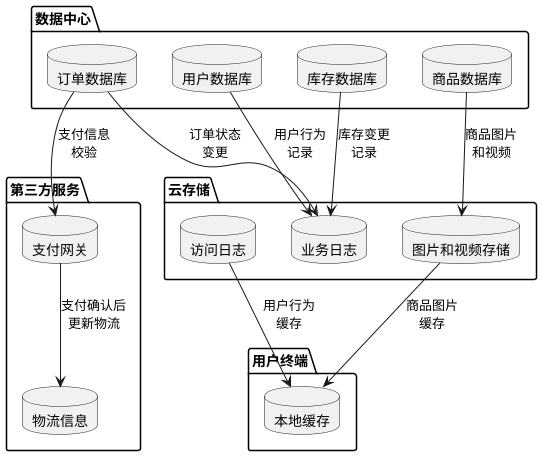 @startuml

!define RECTANGLE package
'!define DATABASE entity

RECTANGLE "数据中心" {
  DATABASE "用户数据库" as UserDB
  DATABASE "商品数据库" as ProductDB
  DATABASE "订单数据库" as OrderDB
  DATABASE "库存数据库" as InventoryDB
}

RECTANGLE "云存储" {
  DATABASE "访问日志" as AccessLogDB
  DATABASE "业务日志" as BusinessLogDB
  DATABASE "图片和视频存储" as MediaDB
}

RECTANGLE "用户终端" {
  DATABASE "本地缓存" as LocalCache
}

RECTANGLE "第三方服务" {
  DATABASE "支付网关" as PaymentGateway
  DATABASE "物流信息" as LogisticsDB
}

'UserDB -[hidden]-> ProductDB
'ProductDB -[hidden]-> OrderDB
'OrderDB -[hidden]-> AccessLogDB
'AccessLogDB -[hidden]-> BusinessLogDB
'BusinessLogDB -[hidden]-> MediaDB
'MediaDB -[hidden]-> LocalCache
'LocalCache -[hidden]-> PaymentGateway
'PaymentGateway -[hidden]-> LogisticsDB

UserDB --> BusinessLogDB : "用户行为\n记录"
ProductDB --> MediaDB : "商品图片\n和视频"
OrderDB --> BusinessLogDB : "订单状态\n变更"
InventoryDB --> BusinessLogDB : "库存变更\n记录"
AccessLogDB --> LocalCache : "用户行为\n缓存"
MediaDB --> LocalCache : "商品图片\n缓存"
OrderDB --> PaymentGateway : "支付信息\n校验"
PaymentGateway --> LogisticsDB : "支付确认后\n更新物流"

@enduml
